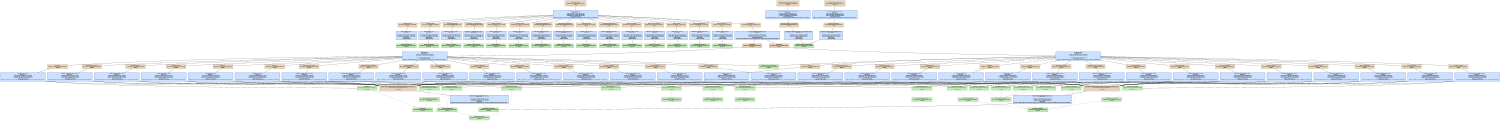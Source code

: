 digraph iNetSim {
   size = "10.000000,8.500000";
   concentrate = false;

   node [ shape = box, style = filled, color = "0.3 0.5 0.6", fillcolor = "0.3 0.2 0.9", fontname = "Monaco", fontsize = "9" ];
   n00001 [ label = "Debug/iNetSim.app\n4adaa9843617c2feea0958af457429f6\nMissing", color = "0.1 0.5 0.5", fillcolor = "0.1 0.2 0.9", peripheries = 3 ];
   n00002 [ label = "Contents/Info.plist\n800c460362ee9a853bf811d23df304ff\nMissing", color = "0.1 0.5 0.5", fillcolor = "0.1 0.2 0.9" ];
   n00003 [ label = "iNetSim.build/Info.plist\n000000004370b79800000000000009ae\nUpToDate" ];
   n00004 [ label = "Contents/PkgInfo\n15251d62236f1e8beef9c22fa4af6089\nMissing", color = "0.1 0.5 0.5", fillcolor = "0.1 0.2 0.9" ];
   n00005 [ label = "iNetSim.build/PkgInfo\n000000004370b7980000000000000008\nUpToDate" ];
   n00006 [ label = "English.lproj/Credits.rtf\ne11ef5524a0506067fdd1c8ff2c19256\nMissing", color = "0.1 0.5 0.5", fillcolor = "0.1 0.2 0.9" ];
   n00007 [ label = "English.lproj/Credits.rtf\n000000004370ac95000000000000026f\nUpToDate" ];
   n00008 [ label = "Resources/Accessibility.strings\nba51fc614cf6fb57555734db32eda705\nMissing", color = "0.1 0.5 0.5", fillcolor = "0.1 0.2 0.9" ];
   n00009 [ label = "iNetSim/Accessibility.strings\n000000004370ac95000000000000004b\nUpToDate" ];
   n00010 [ label = "Resources/Router.tif\nd4f537f142f8956d62d02429c321a4f7\nMissing", color = "0.1 0.5 0.5", fillcolor = "0.1 0.2 0.9" ];
   n00011 [ label = "iNetSim/Router.tif\n000000004370ac950000000000006dbc\nUpToDate" ];
   n00012 [ label = "Resources/Hub.tif\n849585b8b15d32079723c0df3609c44e\nMissing", color = "0.1 0.5 0.5", fillcolor = "0.1 0.2 0.9" ];
   n00013 [ label = "iNetSim/Hub.tif\n000000004370ac950000000000006d34\nUpToDate" ];
   n00014 [ label = "English.lproj/MainMenu.nib\n3cfa5ed04ad3b9c2d8ac9f62f8e18065\nMissing", color = "0.1 0.5 0.5", fillcolor = "0.1 0.2 0.9" ];
   n00015 [ label = "English.lproj/MainMenu.nib\n000000004370ac9500000000000000cc\nUpToDate" ];
   n00016 [ label = "English.lproj/MyDocument.nib\n757f8facbf5eca690416b743ca95b5fc\nMissing", color = "0.1 0.5 0.5", fillcolor = "0.1 0.2 0.9" ];
   n00017 [ label = "English.lproj/MyDocument.nib\n000000004370acc500000000000000cc\nUpToDate" ];
   n00018 [ label = "Resources/Info.plist\n10811086d56cf8907ea8e28cb141bb9e\nMissing", color = "0.1 0.5 0.5", fillcolor = "0.1 0.2 0.9" ];
   n00019 [ label = "iNetSim/Info.plist\n000000004370ac9500000000000009e6\nUpToDate" ];
   n00020 [ label = "English.lproj/InfoPlist.strings\na72903139ba931e8dd3d1337e63a0524\nMissing", color = "0.1 0.5 0.5", fillcolor = "0.1 0.2 0.9" ];
   n00021 [ label = "English.lproj/InfoPlist.strings\n000000004370ac95000000000000011c\nUpToDate" ];
   n00022 [ label = "Resources/Switch.tif\n894fa5f6697026f0918d24eb97e6e4b9\nMissing", color = "0.1 0.5 0.5", fillcolor = "0.1 0.2 0.9" ];
   n00023 [ label = "iNetSim/Switch.tif\n000000004370ac950000000000006d68\nUpToDate" ];
   n00024 [ label = "Resources/About Panel.tif\n15b9969684a8cc49ecf580d32bf0935b\nMissing", color = "0.1 0.5 0.5", fillcolor = "0.1 0.2 0.9" ];
   n00025 [ label = "iNetSim/About Panel.tif\n000000004370ac950000000000067938\nUpToDate" ];
   n00026 [ label = "Resources/PC.tif\n2fde37ada5144696bed12afe8a35d5d8\nMissing", color = "0.1 0.5 0.5", fillcolor = "0.1 0.2 0.9" ];
   n00027 [ label = "iNetSim/PC.tif\n000000004370ac950000000000006d44\nUpToDate" ];
   n00028 [ label = "Resources/iNetSimIcon.icns\n7702a3c7ef4f78394d5b3cc1c93383ea\nMissing", color = "0.1 0.5 0.5", fillcolor = "0.1 0.2 0.9" ];
   n00029 [ label = "iNetSim/iNetSimIcon.icns\n000000004370ac95000000000000eac6\nUpToDate" ];
   n00030 [ label = "Resources/delete.tiff\na9d35d7ce16d2a84a6c043b127bf5e0a\nMissing", color = "0.1 0.5 0.5", fillcolor = "0.1 0.2 0.9" ];
   n00031 [ label = "iNetSim/delete.tiff\n000000004370acfe000000000000083e\nUpToDate" ];
   n00032 [ label = "ppc/MyDocument-22CFB493.o\nbc2e35c0d1d1a5d578f63f8ca2fbe3cc\nMissing", color = "0.1 0.5 0.5", fillcolor = "0.1 0.2 0.9" ];
   n00033 [ label = "iNetSim/iNetSim_Prefix.pch\n000000004370ac950000000000000091\nUpToDate" ];
   n00034 [ label = "iNetSim_Prefix-bkkbwehdbgorkscqvsushcsvxskm/iNetSim_Prefix.pch.gch\n12b6a6fc5891ff2f643990fadea44692\nDepsUpdated", color = "0.1 0.5 0.5", fillcolor = "0.1 0.2 0.9", peripheries = 3 ];
   n00035 [ label = "iNetSim/MyDocument.m\n000000004370ac950000000000001d72\nUpToDate" ];
   n00036 [ label = "i386/MyDocument-22CFB493.o\n336d3f2c77c3281475f687abf7031500\nMissing", color = "0.1 0.5 0.5", fillcolor = "0.1 0.2 0.9" ];
   n00037 [ label = "iNetSim_Prefix-ddbgxnemnkymvbceykpwafdaqdrm/iNetSim_Prefix.pch.gch\n3c74a6265a1c3a2e0362cfa11ec97419\nDepsUpdated", color = "0.1 0.5 0.5", fillcolor = "0.1 0.2 0.9", peripheries = 3 ];
   n00038 [ label = "ppc/DeviceView.o\n17e91e32cee66834e1f1c14f9233ca14\nMissing", color = "0.1 0.5 0.5", fillcolor = "0.1 0.2 0.9" ];
   n00039 [ label = "iNetSim/DeviceView.m\n000000004370ac950000000000000e6a\nUpToDate" ];
   n00040 [ label = "i386/DeviceView.o\nbc7d13e939bc34f807345ccd732e6960\nMissing", color = "0.1 0.5 0.5", fillcolor = "0.1 0.2 0.9" ];
   n00041 [ label = "ppc/TopologyView.o\nf82ea228f2fcaf7897d9298004db1c24\nMissing", color = "0.1 0.5 0.5", fillcolor = "0.1 0.2 0.9" ];
   n00042 [ label = "iNetSim/TopologyView.m\n000000004370ac95000000000000227d\nUpToDate" ];
   n00043 [ label = "i386/TopologyView.o\n9748313caf41ecf3cea6a4283878246d\nMissing", color = "0.1 0.5 0.5", fillcolor = "0.1 0.2 0.9" ];
   n00044 [ label = "ppc/TopologyController.o\n2746762aac1a03c2e5d8fcea0b96774e\nMissing", color = "0.1 0.5 0.5", fillcolor = "0.1 0.2 0.9" ];
   n00045 [ label = "iNetSim/TopologyController.m\n000000004370ad3d0000000000006be8\nUpToDate" ];
   n00046 [ label = "i386/TopologyController.o\n287ccb7b1891abf39fe969c671ebfa5a\nMissing", color = "0.1 0.5 0.5", fillcolor = "0.1 0.2 0.9" ];
   n00047 [ label = "ppc/main.o\n4f2de6b71c7a110a15b790d279f1066b\nMissing", color = "0.1 0.5 0.5", fillcolor = "0.1 0.2 0.9" ];
   n00048 [ label = "iNetSim/main.m\n000000004370ac9500000000000000ff\nUpToDate" ];
   n00049 [ label = "i386/main.o\n84656e1a5376ef2e6f74159e3d8ee1e6\nMissing", color = "0.1 0.5 0.5", fillcolor = "0.1 0.2 0.9" ];
   n00050 [ label = "ppc/MyDocument.mom\n648cee20ee9aa0c6a94e62dc7d79acc7\nMissing", color = "0.1 0.5 0.5", fillcolor = "0.1 0.2 0.9" ];
   n00051 [ label = "iNetSim/MyDocument.xcdatamodel\n000000004370ac9500000000000000aa\nUpToDate" ];
   n00052 [ label = "Resources/MyDocument.mom\ne8ddf13a14de5b106ff1b45a9bb77f94\nMissing", color = "0.1 0.5 0.5", fillcolor = "0.1 0.2 0.9", peripheries = 3 ];
   n00053 [ label = "i386/MyDocument-2A06A972.mom\ne3a6fcdfb1b8afe453abbfde3ed7ac15\nMissing", color = "0.1 0.5 0.5", fillcolor = "0.1 0.2 0.9" ];
   n00054 [ label = "Resources/MyDocument-2A06A972.mom\n77158f46719af02d3e8aa375d4b32db9\nMissing", color = "0.1 0.5 0.5", fillcolor = "0.1 0.2 0.9", peripheries = 3 ];
   n00055 [ label = "ppc/Link.o\n13b16d2bcbffe94376212c9c93240194\nMissing", color = "0.1 0.5 0.5", fillcolor = "0.1 0.2 0.9" ];
   n00056 [ label = "iNetSim/Link.m\n000000004370ac9500000000000001cc\nUpToDate" ];
   n00057 [ label = "i386/Link.o\n9e0d33b38272c7a910d638288a9f152e\nMissing", color = "0.1 0.5 0.5", fillcolor = "0.1 0.2 0.9" ];
   n00058 [ label = "ppc/Port.o\n1d88c54023fd7ecc51c849ce09937d53\nMissing", color = "0.1 0.5 0.5", fillcolor = "0.1 0.2 0.9" ];
   n00059 [ label = "iNetSim/Port.m\n000000004370ac9500000000000005cc\nUpToDate" ];
   n00060 [ label = "i386/Port.o\n5b2bbdc3118dea253582a82e6e839991\nMissing", color = "0.1 0.5 0.5", fillcolor = "0.1 0.2 0.9" ];
   n00061 [ label = "ppc/TerminalController.o\ndabc669376bc5e67d474ded9ce7f9f32\nMissing", color = "0.1 0.5 0.5", fillcolor = "0.1 0.2 0.9" ];
   n00062 [ label = "iNetSim/TerminalController.m\n000000004370ac95000000000000207e\nUpToDate" ];
   n00063 [ label = "i386/TerminalController.o\nb9a1b8b46374049f96426ae77e45f5b2\nMissing", color = "0.1 0.5 0.5", fillcolor = "0.1 0.2 0.9" ];
   n00064 [ label = "ppc/OSController.o\n7e4bea17fc2c309a860489e7be5402ca\nMissing", color = "0.1 0.5 0.5", fillcolor = "0.1 0.2 0.9" ];
   n00065 [ label = "iNetSim/OSController.m\n000000004370ac950000000000002a05\nUpToDate" ];
   n00066 [ label = "i386/OSController.o\nd672b4d0ec12407bbedbb87bd716d4da\nMissing", color = "0.1 0.5 0.5", fillcolor = "0.1 0.2 0.9" ];
   n00067 [ label = "ppc/TerminalView.o\n2f0ae8b552789f03c789fe6a5e492d69\nMissing", color = "0.1 0.5 0.5", fillcolor = "0.1 0.2 0.9" ];
   n00068 [ label = "iNetSim/TerminalView.m\n000000004370ac9500000000000009c4\nUpToDate" ];
   n00069 [ label = "i386/TerminalView.o\nbaa1f8b465ce90b5bafd163302419165\nMissing", color = "0.1 0.5 0.5", fillcolor = "0.1 0.2 0.9" ];
   n00070 [ label = "ppc/IOSController.o\n681165b147b69938467f49edd1eb7dc8\nMissing", color = "0.1 0.5 0.5", fillcolor = "0.1 0.2 0.9" ];
   n00071 [ label = "iNetSim/IOSController.m\n000000004370ac95000000000000617d\nUpToDate" ];
   n00072 [ label = "i386/IOSController.o\n96b916b95f489ea5e823df9ac5dec9ef\nMissing", color = "0.1 0.5 0.5", fillcolor = "0.1 0.2 0.9" ];
   n00073 [ label = "ppc/DOSController.o\n5aab207cb7760842c71f0a4cef6b4770\nMissing", color = "0.1 0.5 0.5", fillcolor = "0.1 0.2 0.9" ];
   n00074 [ label = "iNetSim/DOSController.m\n000000004370ac950000000000004d79\nUpToDate" ];
   n00075 [ label = "i386/DOSController.o\nb8cc8fbe6013cb7728ff36adda923ec1\nMissing", color = "0.1 0.5 0.5", fillcolor = "0.1 0.2 0.9" ];
   n00076 [ label = "ppc/IOSLineConfig.o\n23c351684fbf74233abab1468100704f\nMissing", color = "0.1 0.5 0.5", fillcolor = "0.1 0.2 0.9" ];
   n00077 [ label = "iNetSim/IOSLineConfig.m\n000000004370ac95000000000000109d\nUpToDate" ];
   n00078 [ label = "i386/IOSLineConfig.o\n7067e94a0fe410542d2a6c8c54b7c457\nMissing", color = "0.1 0.5 0.5", fillcolor = "0.1 0.2 0.9" ];
   n00079 [ label = "ppc/OSSimulation.o\nea88f501503c6fb92eaa19430c7f1e22\nMissing", color = "0.1 0.5 0.5", fillcolor = "0.1 0.2 0.9" ];
   n00080 [ label = "iNetSim/OSSimulation.m\n000000004370ac95000000000000c23b\nUpToDate" ];
   n00081 [ label = "i386/OSSimulation.o\nd381176d5744b44b9cb7afa8eb371096\nMissing", color = "0.1 0.5 0.5", fillcolor = "0.1 0.2 0.9" ];
   n00082 [ label = "ppc/IOSConfigMode.o\n3be040b4fb7ec5e59068f2f9be995dc0\nMissing", color = "0.1 0.5 0.5", fillcolor = "0.1 0.2 0.9" ];
   n00083 [ label = "iNetSim/IOSConfigMode.m\n000000004370ac950000000000000bff\nUpToDate" ];
   n00084 [ label = "i386/IOSConfigMode.o\nf82989cecb30fe073c23677bbc7ec9f1\nMissing", color = "0.1 0.5 0.5", fillcolor = "0.1 0.2 0.9" ];
   n00085 [ label = "ppc/IOSPrivMode.o\n31d72a5eb59480508a9a1a381f5ecd61\nMissing", color = "0.1 0.5 0.5", fillcolor = "0.1 0.2 0.9" ];
   n00086 [ label = "iNetSim/IOSPrivMode.m\n000000004370ac950000000000000c55\nUpToDate" ];
   n00087 [ label = "i386/IOSPrivMode.o\nb0e642d20db8da1cf99c5c65271bbdf4\nMissing", color = "0.1 0.5 0.5", fillcolor = "0.1 0.2 0.9" ];
   n00088 [ label = "ppc/iNetSim\n247e6d04bf780d19c619b7d49c89b594\nMissing", color = "0.1 0.5 0.5", fillcolor = "0.1 0.2 0.9" ];
   n00089 [ label = "Frameworks/Cocoa.framework[C]\n0000000042a5aa9500000000000000cc\nUpToDate" ];
   n00090 [ label = "i386/iNetSim\nd1f83920467a0fab7fd5e06a4e479e92\nMissing", color = "0.1 0.5 0.5", fillcolor = "0.1 0.2 0.9" ];
   n00091 [ label = "MacOS/iNetSim\n220b7a5a04850f482ce9157e43451877\nMissing", color = "0.1 0.5 0.5", fillcolor = "0.1 0.2 0.9" ];
   n00092 [ label = "iNetSim/MyDocument.h\n000000004370ac95000000000000036c\nUpToDate" ];
   n00093 [ label = "iNetSim/DeviceView.h\n000000004370ac950000000000000249\nUpToDate" ];
   n00094 [ label = "iNetSim/DOSController.h\n000000004370ac9500000000000001f0\nUpToDate" ];
   n00095 [ label = "iNetSim/OSController.h\n000000004370ac95000000000000080b\nUpToDate" ];
   n00096 [ label = "iNetSim/IOSController.h\n000000004370ac950000000000000bcb\nUpToDate" ];
   n00097 [ label = "iNetSim/TopologyView.h\n000000004370ac9500000000000004b7\nUpToDate" ];
   n00098 [ label = "iNetSim/TopologyController.h\n000000004370ac950000000000000971\nUpToDate" ];
   n00099 [ label = "iNetSim/Link.h\n000000004370ac9500000000000000ca\nUpToDate" ];
   n00100 [ label = "iNetSim/Port.h\n000000004370ac950000000000000137\nUpToDate" ];
   n00101 [ label = "iNetSim/TerminalController.h\n000000004370ac9500000000000003bf\nUpToDate" ];
   n00102 [ label = "iNetSim/TerminalView.h\n000000004370ac95000000000000016b\nUpToDate" ];
   n00103 [ label = "iNetSim/OSSimulation.h\n000000004370ac9500000000000003bc\nUpToDate" ];

   node [ shape = box, style = "filled,bold", color = "0.7 0.5 0.7", fillcolor = "0.7 0.2 1.0", fontname = "Monaco", fontsize = "9" ];
   c00001 [ label = "PBXCp Info.plist <wt:0>\nwaitCount: 0\n000000004370b79800000000000009ae\n^ 800c4603219e2d1d3bf811d23df30d51\n= 800c460362ee9a853bf811d23df304ff\nNeedsToRun\n1 output is missing", color = "0.6 0.5 0.7", fillcolor = "0.6 0.2 1.0" ];
   c00002 [ label = "PBXCp PkgInfo <wt:0>\nwaitCount: 0\n00000000000000000000000000000000\n^ 15251d62236f1e8beef9c22fa4af6089\n= 15251d62236f1e8beef9c22fa4af6089\nNeedsToRun\n1 output is missing", color = "0.6 0.5 0.7", fillcolor = "0.6 0.2 1.0" ];
   c00003 [ label = "CpResource Credits.rtf <wt:2>\nwaitCount: 0\n00000000000000000000000000000000\n^ e11ef5524a0506067fdd1c8ff2c19256\n= e11ef5524a0506067fdd1c8ff2c19256\nNeedsToRun\n1 output is missing", color = "0.6 0.5 0.7", fillcolor = "0.6 0.2 1.0" ];
   c00004 [ label = "CpResource Accessibility.strings <wt:2>\nwaitCount: 0\n00000000000000000000000000000000\n^ ba51fc614cf6fb57555734db32eda705\n= ba51fc614cf6fb57555734db32eda705\nNeedsToRun\n1 output is missing", color = "0.6 0.5 0.7", fillcolor = "0.6 0.2 1.0" ];
   c00005 [ label = "CpResource Router.tif <wt:2>\nwaitCount: 0\n00000000000000000000000000000000\n^ d4f537f142f8956d62d02429c321a4f7\n= d4f537f142f8956d62d02429c321a4f7\nNeedsToRun\n1 output is missing", color = "0.6 0.5 0.7", fillcolor = "0.6 0.2 1.0" ];
   c00006 [ label = "CpResource Hub.tif <wt:2>\nwaitCount: 0\n00000000000000000000000000000000\n^ 849585b8b15d32079723c0df3609c44e\n= 849585b8b15d32079723c0df3609c44e\nNeedsToRun\n1 output is missing", color = "0.6 0.5 0.7", fillcolor = "0.6 0.2 1.0" ];
   c00007 [ label = "CpResource MainMenu.nib <wt:2>\nwaitCount: 0\n00000000000000000000000000000000\n^ 3cfa5ed04ad3b9c2d8ac9f62f8e18065\n= 3cfa5ed04ad3b9c2d8ac9f62f8e18065\nNeedsToRun\n1 output is missing", color = "0.6 0.5 0.7", fillcolor = "0.6 0.2 1.0" ];
   c00008 [ label = "CpResource MyDocument.nib <wt:2>\nwaitCount: 0\n00000000000000000000000000000000\n^ 757f8facbf5eca690416b743ca95b5fc\n= 757f8facbf5eca690416b743ca95b5fc\nNeedsToRun\n1 output is missing", color = "0.6 0.5 0.7", fillcolor = "0.6 0.2 1.0" ];
   c00009 [ label = "CpResource Info.plist <wt:2>\nwaitCount: 0\n00000000000000000000000000000000\n^ 10811086d56cf8907ea8e28cb141bb9e\n= 10811086d56cf8907ea8e28cb141bb9e\nNeedsToRun\n1 output is missing", color = "0.6 0.5 0.7", fillcolor = "0.6 0.2 1.0" ];
   c00010 [ label = "CpResource InfoPlist.strings <wt:2>\nwaitCount: 0\n00000000000000000000000000000000\n^ a72903139ba931e8dd3d1337e63a0524\n= a72903139ba931e8dd3d1337e63a0524\nNeedsToRun\n1 output is missing", color = "0.6 0.5 0.7", fillcolor = "0.6 0.2 1.0" ];
   c00011 [ label = "CpResource Switch.tif <wt:2>\nwaitCount: 0\n00000000000000000000000000000000\n^ 894fa5f6697026f0918d24eb97e6e4b9\n= 894fa5f6697026f0918d24eb97e6e4b9\nNeedsToRun\n1 output is missing", color = "0.6 0.5 0.7", fillcolor = "0.6 0.2 1.0" ];
   c00012 [ label = "CpResource \"About Panel.tif\" <wt:2>\nwaitCount: 0\n00000000000000000000000000000000\n^ 15b9969684a8cc49ecf580d32bf0935b\n= 15b9969684a8cc49ecf580d32bf0935b\nNeedsToRun\n1 output is missing", color = "0.6 0.5 0.7", fillcolor = "0.6 0.2 1.0" ];
   c00013 [ label = "CpResource PC.tif <wt:2>\nwaitCount: 0\n00000000000000000000000000000000\n^ 2fde37ada5144696bed12afe8a35d5d8\n= 2fde37ada5144696bed12afe8a35d5d8\nNeedsToRun\n1 output is missing", color = "0.6 0.5 0.7", fillcolor = "0.6 0.2 1.0" ];
   c00014 [ label = "CpResource iNetSimIcon.icns <wt:2>\nwaitCount: 0\n00000000000000000000000000000000\n^ 7702a3c7ef4f78394d5b3cc1c93383ea\n= 7702a3c7ef4f78394d5b3cc1c93383ea\nNeedsToRun\n1 output is missing", color = "0.6 0.5 0.7", fillcolor = "0.6 0.2 1.0" ];
   c00015 [ label = "CpResource delete.tiff <wt:2>\nwaitCount: 0\n00000000000000000000000000000000\n^ a9d35d7ce16d2a84a6c043b127bf5e0a\n= a9d35d7ce16d2a84a6c043b127bf5e0a\nNeedsToRun\n1 output is missing", color = "0.6 0.5 0.7", fillcolor = "0.6 0.2 1.0" ];
   c00016 [ label = "CompileC MyDocument-22CFB493.o <wt:4>\nwaitCount: 1\n12b6a6fc5891ff2f643990fadea4588c\n^ ae98933c89405afa1ccfaf767c5fbb40\n= bc2e35c0d1d1a5d578f63f8ca2fbe3cc\nIndirectlyNeedsToRun\nNeeds to run because at least one of the inputs to the command are scheduled to be updated.", color = "0.6 0.5 0.7", fillcolor = "0.6 0.2 1.0" ];
   c00017 [ label = "ProcessPCH iNetSim_Prefix.pch.gch <wt:3>\nwaitCount: 0\n000000004370ac950000000000000091\n^ 12b6a6fc1be153ba643990fadea44603\n= 12b6a6fc5891ff2f643990fadea44692\nNeedsToRun\nNeeds to run because at least one of the outputs of the command is has an older timestamp than at least one of the inputs.", color = "0.6 0.5 0.7", fillcolor = "0.6 0.2 1.0" ];
   c00018 [ label = "CompileC MyDocument-22CFB493.o <wt:4>\nwaitCount: 1\n3c74a6265a1c3a2e0362cfa11ec96a07\n^ 0f19990a2ddf123a7694480ae9ca7f07\n= 336d3f2c77c3281475f687abf7031500\nIndirectlyNeedsToRun\nNeeds to run because at least one of the inputs to the command are scheduled to be updated.", color = "0.6 0.5 0.7", fillcolor = "0.6 0.2 1.0" ];
   c00019 [ label = "ProcessPCH iNetSim_Prefix.pch.gch <wt:3>\nwaitCount: 0\n000000004370ac950000000000000091\n^ 3c74a626196c96bb0362cfa11ec97488\n= 3c74a6265a1c3a2e0362cfa11ec97419\nNeedsToRun\nNeeds to run because at least one of the outputs of the command is has an older timestamp than at least one of the inputs.", color = "0.6 0.5 0.7", fillcolor = "0.6 0.2 1.0" ];
   c00020 [ label = "CompileC DeviceView.o <wt:4>\nwaitCount: 1\n12b6a6fc5891ff2f643990fadea44ab1\n^ 055fb8ce9677971b85c851b54c9780a5\n= 17e91e32cee66834e1f1c14f9233ca14\nIndirectlyNeedsToRun\nNeeds to run because at least one of the inputs to the command are scheduled to be updated.", color = "0.6 0.5 0.7", fillcolor = "0.6 0.2 1.0" ];
   c00021 [ label = "CompileC DeviceView.o <wt:4>\nwaitCount: 1\n3c74a6265a1c3a2e0362cfa11ec9783a\n^ 8009b5cf63a00ed60456936c6de7115a\n= bc7d13e939bc34f807345ccd732e6960\nIndirectlyNeedsToRun\nNeeds to run because at least one of the inputs to the command are scheduled to be updated.", color = "0.6 0.5 0.7", fillcolor = "0.6 0.2 1.0" ];
   c00022 [ label = "CompileC TopologyView.o <wt:4>\nwaitCount: 1\n12b6a6fc1be153ba643990fadea46211\n^ ea9804d4e91dfcc2f3e0b97ada7f7e35\n= f82ea228f2fcaf7897d9298004db1c24\nIndirectlyNeedsToRun\nNeeds to run because at least one of the inputs to the command are scheduled to be updated.", color = "0.6 0.5 0.7", fillcolor = "0.6 0.2 1.0" ];
   c00023 [ label = "CompileC TopologyView.o <wt:4>\nwaitCount: 1\n3c74a626196c96bb0362cfa11ec9509a\n^ ab3c971ab62d7a48cdc46b8926b174f7\n= 9748313caf41ecf3cea6a4283878246d\nIndirectlyNeedsToRun\nNeeds to run because at least one of the inputs to the command are scheduled to be updated.", color = "0.6 0.5 0.7", fillcolor = "0.6 0.2 1.0" ];
   c00024 [ label = "CompileC TopologyController.o <wt:4>\nwaitCount: 1\n12b6a6fc1be15212643990fadea423c2\n^ 35f0d0d6b7fb51d081e16c10d532548c\n= 2746762aac1a03c2e5d8fcea0b96774e\nIndirectlyNeedsToRun\nNeeds to run because at least one of the inputs to the command are scheduled to be updated.", color = "0.6 0.5 0.7", fillcolor = "0.6 0.2 1.0" ];
   c00025 [ label = "CompileC TopologyController.o <wt:4>\nwaitCount: 1\n3c74a626196c97130362cfa11ec91149\n^ 14086d5d01fd3ce09c8ba6676f22eb13\n= 287ccb7b1891abf39fe969c671ebfa5a\nIndirectlyNeedsToRun\nNeeds to run because at least one of the inputs to the command are scheduled to be updated.", color = "0.6 0.5 0.7", fillcolor = "0.6 0.2 1.0" ];
   c00026 [ label = "CompileC main.o <wt:4>\nwaitCount: 1\n12b6a6fc1be153ba643990fadea4466d\n^ 5d9b404b079b42b0718e0028a7554006\n= 4f2de6b71c7a110a15b790d279f1066b\nIndirectlyNeedsToRun\nNeeds to run because at least one of the inputs to the command are scheduled to be updated.", color = "0.6 0.5 0.7", fillcolor = "0.6 0.2 1.0" ];
   c00027 [ label = "CompileC main.o <wt:4>\nwaitCount: 1\n3c74a626196c96bb0362cfa11ec974e6\n^ b811c83c4a1a79956c16da3f23479500\n= 84656e1a5376ef2e6f74159e3d8ee1e6\nIndirectlyNeedsToRun\nNeeds to run because at least one of the inputs to the command are scheduled to be updated.", color = "0.6 0.5 0.7", fillcolor = "0.6 0.2 1.0" ];
   c00028 [ label = "DataModelCompile MyDocument.mom <wt:4>\nwaitCount: 0\n000000004370ac9500000000000000aa\n^ 648cee20adea0c53a94e62dc7d79ac6d\n= 648cee20ee9aa0c6a94e62dc7d79acc7\nNeedsToRun\n1 output is missing", color = "0.6 0.5 0.7", fillcolor = "0.6 0.2 1.0" ];
   c00029 [ label = "PBXCp MyDocument.mom <wt:4>\nwaitCount: 1\n648cee20ee9aa0c6a94e62dc7d79acc7\n^ 8c511f1afa44fbd6c6bfd686e6ced353\n= e8ddf13a14de5b106ff1b45a9bb77f94\nIndirectlyNeedsToRun\nNeeds to run because at least one of the inputs to the command are scheduled to be updated.", color = "0.6 0.5 0.7", fillcolor = "0.6 0.2 1.0" ];
   c00030 [ label = "DataModelCompile MyDocument-2A06A972.mom <wt:4>\nwaitCount: 0\n000000004370ac9500000000000000aa\n^ e3a6fcdff2c8037153abbfde3ed7acbf\n= e3a6fcdfb1b8afe453abbfde3ed7ac15\nNeedsToRun\n1 output is missing", color = "0.6 0.5 0.7", fillcolor = "0.6 0.2 1.0" ];
   c00031 [ label = "PBXCp MyDocument-2A06A972.mom <wt:4>\nwaitCount: 1\ne3a6fcdfb1b8afe453abbfde3ed7ac15\n^ 94b37399c0225fc96d211cabea6481ac\n= 77158f46719af02d3e8aa375d4b32db9\nIndirectlyNeedsToRun\nNeeds to run because at least one of the inputs to the command are scheduled to be updated.", color = "0.6 0.5 0.7", fillcolor = "0.6 0.2 1.0" ];
   c00032 [ label = "CompileC Link.o <wt:4>\nwaitCount: 1\n12b6a6fc5891ff2f643990fadea44794\n^ 0107cbd7936e166c1218bc664d804600\n= 13b16d2bcbffe94376212c9c93240194\nIndirectlyNeedsToRun\nNeeds to run because at least one of the inputs to the command are scheduled to be updated.", color = "0.6 0.5 0.7", fillcolor = "0.6 0.2 1.0" ];
   c00033 [ label = "CompileC Link.o <wt:4>\nwaitCount: 1\n3c74a6265a1c3a2e0362cfa11ec9751f\n^ a2799595d86efd8713b4f78994566031\n= 9e0d33b38272c7a910d638288a9f152e\nIndirectlyNeedsToRun\nNeeds to run because at least one of the inputs to the command are scheduled to be updated.", color = "0.6 0.5 0.7", fillcolor = "0.6 0.2 1.0" ];
   c00034 [ label = "CompileC Port.o <wt:4>\nwaitCount: 1\n12b6a6fc5891ff2f643990fadea44269\n^ 0f3e63bc7b6c81e335f1d934d7373f3a\n= 1d88c54023fd7ecc51c849ce09937d53\nIndirectlyNeedsToRun\nNeeds to run because at least one of the inputs to the command are scheduled to be updated.", color = "0.6 0.5 0.7", fillcolor = "0.6 0.2 1.0" ];
   c00035 [ label = "CompileC Port.o <wt:4>\nwaitCount: 1\n3c74a6265a1c3a2e0362cfa11ec970e2\n^ 675f1be54b91d00b36e0678f704ae973\n= 5b2bbdc3118dea253582a82e6e839991\nIndirectlyNeedsToRun\nNeeds to run because at least one of the inputs to the command are scheduled to be updated.", color = "0.6 0.5 0.7", fillcolor = "0.6 0.2 1.0" ];
   c00036 [ label = "CompileC TerminalController.o <wt:4>\nwaitCount: 1\n12b6a6fc5891ff2f643990fadea46553\n^ c80ac06f2e2da148b04d4e2310dbfa61\n= dabc669376bc5e67d474ded9ce7f9f32\nIndirectlyNeedsToRun\nNeeds to run because at least one of the inputs to the command are scheduled to be updated.", color = "0.6 0.5 0.7", fillcolor = "0.6 0.2 1.0" ];
   c00037 [ label = "CompileC TerminalController.o <wt:4>\nwaitCount: 1\n3c74a6265a1c3a2e0362cfa11ec957d8\n^ 85d51e9239683eb19520a546608ca26a\n= b9a1b8b46374049f96426ae77e45f5b2\nIndirectlyNeedsToRun\nNeeds to run because at least one of the inputs to the command are scheduled to be updated.", color = "0.6 0.5 0.7", fillcolor = "0.6 0.2 1.0" ];
   c00038 [ label = "CompileC OSController.o <wt:4>\nwaitCount: 1\n12b6a6fc5891ff2f643990fadea4649c\n^ 6cfd4ceba4bdcfb5e23d191d60f06656\n= 7e4bea17fc2c309a860489e7be5402ca\nIndirectlyNeedsToRun\nNeeds to run because at least one of the inputs to the command are scheduled to be updated.", color = "0.6 0.5 0.7", fillcolor = "0.6 0.2 1.0" ];
   c00039 [ label = "CompileC OSController.o <wt:4>\nwaitCount: 1\n3c74a6265a1c3a2e0362cfa11ec95617\n^ ea0612f6b60e7a55bdb977dac9df82cd\n= d672b4d0ec12407bbedbb87bd716d4da\nIndirectlyNeedsToRun\nNeeds to run because at least one of the inputs to the command are scheduled to be updated.", color = "0.6 0.5 0.7", fillcolor = "0.6 0.2 1.0" ];
   c00040 [ label = "CompileC TerminalView.o <wt:4>\nwaitCount: 1\n12b6a6fc5891ff2f643990fadea44e3d\n^ 3dbc4e490ae9602ca3b06e9080ed6354\n= 2f0ae8b552789f03c789fe6a5e492d69\nIndirectlyNeedsToRun\nNeeds to run because at least one of the inputs to the command are scheduled to be updated.", color = "0.6 0.5 0.7", fillcolor = "0.6 0.2 1.0" ];
   c00041 [ label = "CompileC TerminalView.o <wt:4>\nwaitCount: 1\n3c74a6265a1c3a2e0362cfa11ec97cb6\n^ 86d55e923fd2aa9bb99fd9921c88edd3\n= baa1f8b465ce90b5bafd163302419165\nIndirectlyNeedsToRun\nNeeds to run because at least one of the inputs to the command are scheduled to be updated.", color = "0.6 0.5 0.7", fillcolor = "0.6 0.2 1.0" ];
   c00042 [ label = "CompileC IOSController.o <wt:4>\nwaitCount: 1\n12b6a6fc1be153ba643990fadea4242f\n^ 7aa7c34d5c57ca822246d9170f4f59e7\n= 681165b147b69938467f49edd1eb7dc8\nIndirectlyNeedsToRun\nNeeds to run because at least one of the inputs to the command are scheduled to be updated.", color = "0.6 0.5 0.7", fillcolor = "0.6 0.2 1.0" ];
   c00043 [ label = "CompileC IOSController.o <wt:4>\nwaitCount: 1\n3c74a626196c96bb0362cfa11ec916a4\n^ aacdb09f4624081eeb41103bdb17df4b\n= 96b916b95f489ea5e823df9ac5dec9ef\nIndirectlyNeedsToRun\nNeeds to run because at least one of the inputs to the command are scheduled to be updated.", color = "0.6 0.5 0.7", fillcolor = "0.6 0.2 1.0" ];
   c00044 [ label = "CompileC DOSController.o <wt:4>\nwaitCount: 1\n12b6a6fc1be153ba643990fadea40210\n^ 481d8680ac975bf8a3269ab631cf4560\n= 5aab207cb7760842c71f0a4cef6b4770\nIndirectlyNeedsToRun\nNeeds to run because at least one of the inputs to the command are scheduled to be updated.", color = "0.6 0.5 0.7", fillcolor = "0.6 0.2 1.0" ];
   c00045 [ label = "CompileC DOSController.o <wt:4>\nwaitCount: 1\n3c74a626196c96bb0362cfa11ec9309b\n^ 84b82998797f5dcc2b9df90cc45b0e5a\n= b8cc8fbe6013cb7728ff36adda923ec1\nIndirectlyNeedsToRun\nNeeds to run because at least one of the inputs to the command are scheduled to be updated.", color = "0.6 0.5 0.7", fillcolor = "0.6 0.2 1.0" ];
   c00046 [ label = "CompileC IOSLineConfig.o <wt:4>\nwaitCount: 1\n12b6a6fc1be153ba643990fadea455cf\n^ 3175f794545e27995e8321bc5fa42580\n= 23c351684fbf74233abab1468100704f\nIndirectlyNeedsToRun\nNeeds to run because at least one of the inputs to the command are scheduled to be updated.", color = "0.6 0.5 0.7", fillcolor = "0.6 0.2 1.0" ];
   c00047 [ label = "CompileC IOSLineConfig.o <wt:4>\nwaitCount: 1\n3c74a626196c96bb0362cfa11ec96744\n^ 4c134f6c168886ef2e48a32d4a7ea313\n= 7067e94a0fe410542d2a6c8c54b7c457\nIndirectlyNeedsToRun\nNeeds to run because at least one of the inputs to the command are scheduled to be updated.", color = "0.6 0.5 0.7", fillcolor = "0.6 0.2 1.0" ];
   c00048 [ label = "CompileC OSSimulation.o <wt:4>\nwaitCount: 1\n12b6a6fc1be153ba643990fadea48f1e\n^ f83e53fd4bdd3c034a9389b9d2db913c\n= ea88f501503c6fb92eaa19430c7f1e22\nIndirectlyNeedsToRun\nNeeds to run because at least one of the inputs to the command are scheduled to be updated.", color = "0.6 0.5 0.7", fillcolor = "0.6 0.2 1.0" ];
   c00049 [ label = "CompileC OSSimulation.o <wt:4>\nwaitCount: 1\n3c74a626196c96bb0362cfa11ec9bd95\n^ eff5b14b4e2822f09fd56009f5fead03\n= d381176d5744b44b9cb7afa8eb371096\nIndirectlyNeedsToRun\nNeeds to run because at least one of the inputs to the command are scheduled to be updated.", color = "0.6 0.5 0.7", fillcolor = "0.6 0.2 1.0" ];
   c00050 [ label = "CompileC IOSConfigMode.o <wt:4>\nwaitCount: 1\n12b6a6fc1be153ba643990fadea44ead\n^ 2956e648e09f965ff4516203603d136d\n= 3be040b4fb7ec5e59068f2f9be995dc0\nIndirectlyNeedsToRun\nNeeds to run because at least one of the inputs to the command are scheduled to be updated.", color = "0.6 0.5 0.7", fillcolor = "0.6 0.2 1.0" ];
   c00051 [ label = "CompileC IOSConfigMode.o <wt:4>\nwaitCount: 1\n3c74a626196c96bb0362cfa11ec97c26\n^ c45d2fe8d25c68bc3f41a8daa2b7b5d7\n= f82989cecb30fe073c23677bbc7ec9f1\nIndirectlyNeedsToRun\nNeeds to run because at least one of the inputs to the command are scheduled to be updated.", color = "0.6 0.5 0.7", fillcolor = "0.6 0.2 1.0" ];
   c00052 [ label = "CompileC IOSPrivMode.o <wt:4>\nwaitCount: 1\n12b6a6fc1be153ba643990fadea44907\n^ 23618ca2ae75d3eaeea38ac2c1fa8466\n= 31d72a5eb59480508a9a1a381f5ecd61\nIndirectlyNeedsToRun\nNeeds to run because at least one of the inputs to the command are scheduled to be updated.", color = "0.6 0.5 0.7", fillcolor = "0.6 0.2 1.0" ];
   c00053 [ label = "CompileC IOSPrivMode.o <wt:4>\nwaitCount: 1\n3c74a626196c96bb0362cfa11ec97b8c\n^ 8c92e4f414d44ca7fafe93c439d2c678\n= b0e642d20db8da1cf99c5c65271bbdf4\nIndirectlyNeedsToRun\nNeeds to run because at least one of the inputs to the command are scheduled to be updated.", color = "0.6 0.5 0.7", fillcolor = "0.6 0.2 1.0" ];
   c00054 [ label = "Ld iNetSim <wt:4>\nwaitCount: 16\n4f805e538e4d73e0c3237418e0994c37\n^ 6bfe335731357ef9053ac3cc7c10f9a3\n= 247e6d04bf780d19c619b7d49c89b594\nIndirectlyNeedsToRun\nNeeds to run because at least one of the inputs to the command are scheduled to be updated.", color = "0.6 0.5 0.7", fillcolor = "0.6 0.2 1.0" ];
   c00055 [ label = "Ld iNetSim <wt:4>\nwaitCount: 16\n61496e043058325c4f3746b284972825\n^ b0b1572476223df730e2a6d8cad0b6b7\n= d1f83920467a0fab7fd5e06a4e479e92\nIndirectlyNeedsToRun\nNeeds to run because at least one of the inputs to the command are scheduled to be updated.", color = "0.6 0.5 0.7", fillcolor = "0.6 0.2 1.0" ];
   c00056 [ label = "CreateUniversalBinary iNetSim <wt:4>\nwaitCount: 2\nf5865424f90202b2b9cc57bed2ce2b06\n^ d78d2e7efd870dfa952542c0918b3371\n= 220b7a5a04850f482ce9157e43451877\nIndirectlyNeedsToRun\nNeeds to run because at least one of the inputs to the command are scheduled to be updated.", color = "0.6 0.5 0.7", fillcolor = "0.6 0.2 1.0" ];
   c00057 [ label = "Touch iNetSim.app <wt:7>\nwaitCount: 16\n2fd9a2de4df4953c718c220d52bddd12\n^ 65030b5a7be357c29b857aa217c9f4e4\n= 4adaa9843617c2feea0958af457429f6\nIndirectlyNeedsToRun\nNeeds to run because at least one of the inputs to the command are scheduled to be updated.", color = "0.6 0.5 0.7", fillcolor = "0.6 0.2 1.0" ];

   edge [ style = solid, color = black, arrowhead = none, arrowtail = normal ];
   n00001 -> { c00057 };
   n00002 -> { c00001 };
   n00004 -> { c00002 };
   n00006 -> { c00003 };
   n00008 -> { c00004 };
   n00010 -> { c00005 };
   n00012 -> { c00006 };
   n00014 -> { c00007 };
   n00016 -> { c00008 };
   n00018 -> { c00009 };
   n00020 -> { c00010 };
   n00022 -> { c00011 };
   n00024 -> { c00012 };
   n00026 -> { c00013 };
   n00028 -> { c00014 };
   n00030 -> { c00015 };
   n00032 -> { c00016 };
   n00034 -> { c00017 };
   n00036 -> { c00018 };
   n00037 -> { c00019 };
   n00038 -> { c00020 };
   n00040 -> { c00021 };
   n00041 -> { c00022 };
   n00043 -> { c00023 };
   n00044 -> { c00024 };
   n00046 -> { c00025 };
   n00047 -> { c00026 };
   n00049 -> { c00027 };
   n00050 -> { c00028 };
   n00052 -> { c00029 };
   n00053 -> { c00030 };
   n00054 -> { c00031 };
   n00055 -> { c00032 };
   n00057 -> { c00033 };
   n00058 -> { c00034 };
   n00060 -> { c00035 };
   n00061 -> { c00036 };
   n00063 -> { c00037 };
   n00064 -> { c00038 };
   n00066 -> { c00039 };
   n00067 -> { c00040 };
   n00069 -> { c00041 };
   n00070 -> { c00042 };
   n00072 -> { c00043 };
   n00073 -> { c00044 };
   n00075 -> { c00045 };
   n00076 -> { c00046 };
   n00078 -> { c00047 };
   n00079 -> { c00048 };
   n00081 -> { c00049 };
   n00082 -> { c00050 };
   n00084 -> { c00051 };
   n00085 -> { c00052 };
   n00087 -> { c00053 };
   n00088 -> { c00054 };
   n00090 -> { c00055 };
   n00091 -> { c00056 };
   c00001 -> { n00003 };
   c00002 -> { n00005 n00005 };
   c00003 -> { n00007 n00007 };
   c00004 -> { n00009 n00009 };
   c00005 -> { n00011 n00011 };
   c00006 -> { n00013 n00013 };
   c00007 -> { n00015 n00015 };
   c00008 -> { n00017 n00017 };
   c00009 -> { n00019 n00019 };
   c00010 -> { n00021 n00021 };
   c00011 -> { n00023 n00023 };
   c00012 -> { n00025 n00025 };
   c00013 -> { n00027 n00027 };
   c00014 -> { n00029 n00029 };
   c00015 -> { n00031 n00031 };
   c00016 -> { n00034 n00035 };
   c00017 -> { n00033 };
   c00018 -> { n00037 n00035 };
   c00019 -> { n00033 };
   c00020 -> { n00034 n00039 };
   c00021 -> { n00037 n00039 };
   c00022 -> { n00034 n00042 };
   c00023 -> { n00037 n00042 };
   c00024 -> { n00034 n00045 };
   c00025 -> { n00037 n00045 };
   c00026 -> { n00034 n00048 };
   c00027 -> { n00037 n00048 };
   c00028 -> { n00051 };
   c00029 -> { n00050 };
   c00030 -> { n00051 };
   c00031 -> { n00053 };
   c00032 -> { n00034 n00056 };
   c00033 -> { n00037 n00056 };
   c00034 -> { n00034 n00059 };
   c00035 -> { n00037 n00059 };
   c00036 -> { n00034 n00062 };
   c00037 -> { n00037 n00062 };
   c00038 -> { n00034 n00065 };
   c00039 -> { n00037 n00065 };
   c00040 -> { n00034 n00068 };
   c00041 -> { n00037 n00068 };
   c00042 -> { n00034 n00071 };
   c00043 -> { n00037 n00071 };
   c00044 -> { n00034 n00074 };
   c00045 -> { n00037 n00074 };
   c00046 -> { n00034 n00077 };
   c00047 -> { n00037 n00077 };
   c00048 -> { n00034 n00080 };
   c00049 -> { n00037 n00080 };
   c00050 -> { n00034 n00083 };
   c00051 -> { n00037 n00083 };
   c00052 -> { n00034 n00086 };
   c00053 -> { n00037 n00086 };
   c00054 -> { n00032 n00038 n00041 n00044 n00047 n00055 n00058 n00061 n00064 n00067 n00070 n00073 n00076 n00079 n00082 n00085 n00089 };
   c00055 -> { n00036 n00040 n00043 n00046 n00049 n00057 n00060 n00063 n00066 n00069 n00072 n00075 n00078 n00081 n00084 n00087 n00089 };
   c00056 -> { n00088 n00090 };
   c00057 -> { n00002 n00004 n00006 n00008 n00010 n00012 n00014 n00016 n00018 n00020 n00022 n00024 n00026 n00028 n00030 n00091 };

   edge [ style = solid, color = gray60, arrowhead = none, arrowtail = normal ];
   n00035 -> { n00092 };
   n00039 -> { n00093 };
   n00042 -> { n00097 };
   n00045 -> { n00098 };
   n00056 -> { n00099 };
   n00059 -> { n00100 };
   n00062 -> { n00101 };
   n00065 -> { n00095 };
   n00068 -> { n00102 };
   n00071 -> { n00096 };
   n00074 -> { n00094 };
   n00077 -> { n00096 };
   n00080 -> { n00103 };
   n00083 -> { n00096 };
   n00086 -> { n00096 };
   n00094 -> { n00095 };
   n00096 -> { n00095 };
   n00097 -> { n00093 };
   n00098 -> { n00097 n00100 };
   n00103 -> { n00095 };
}
